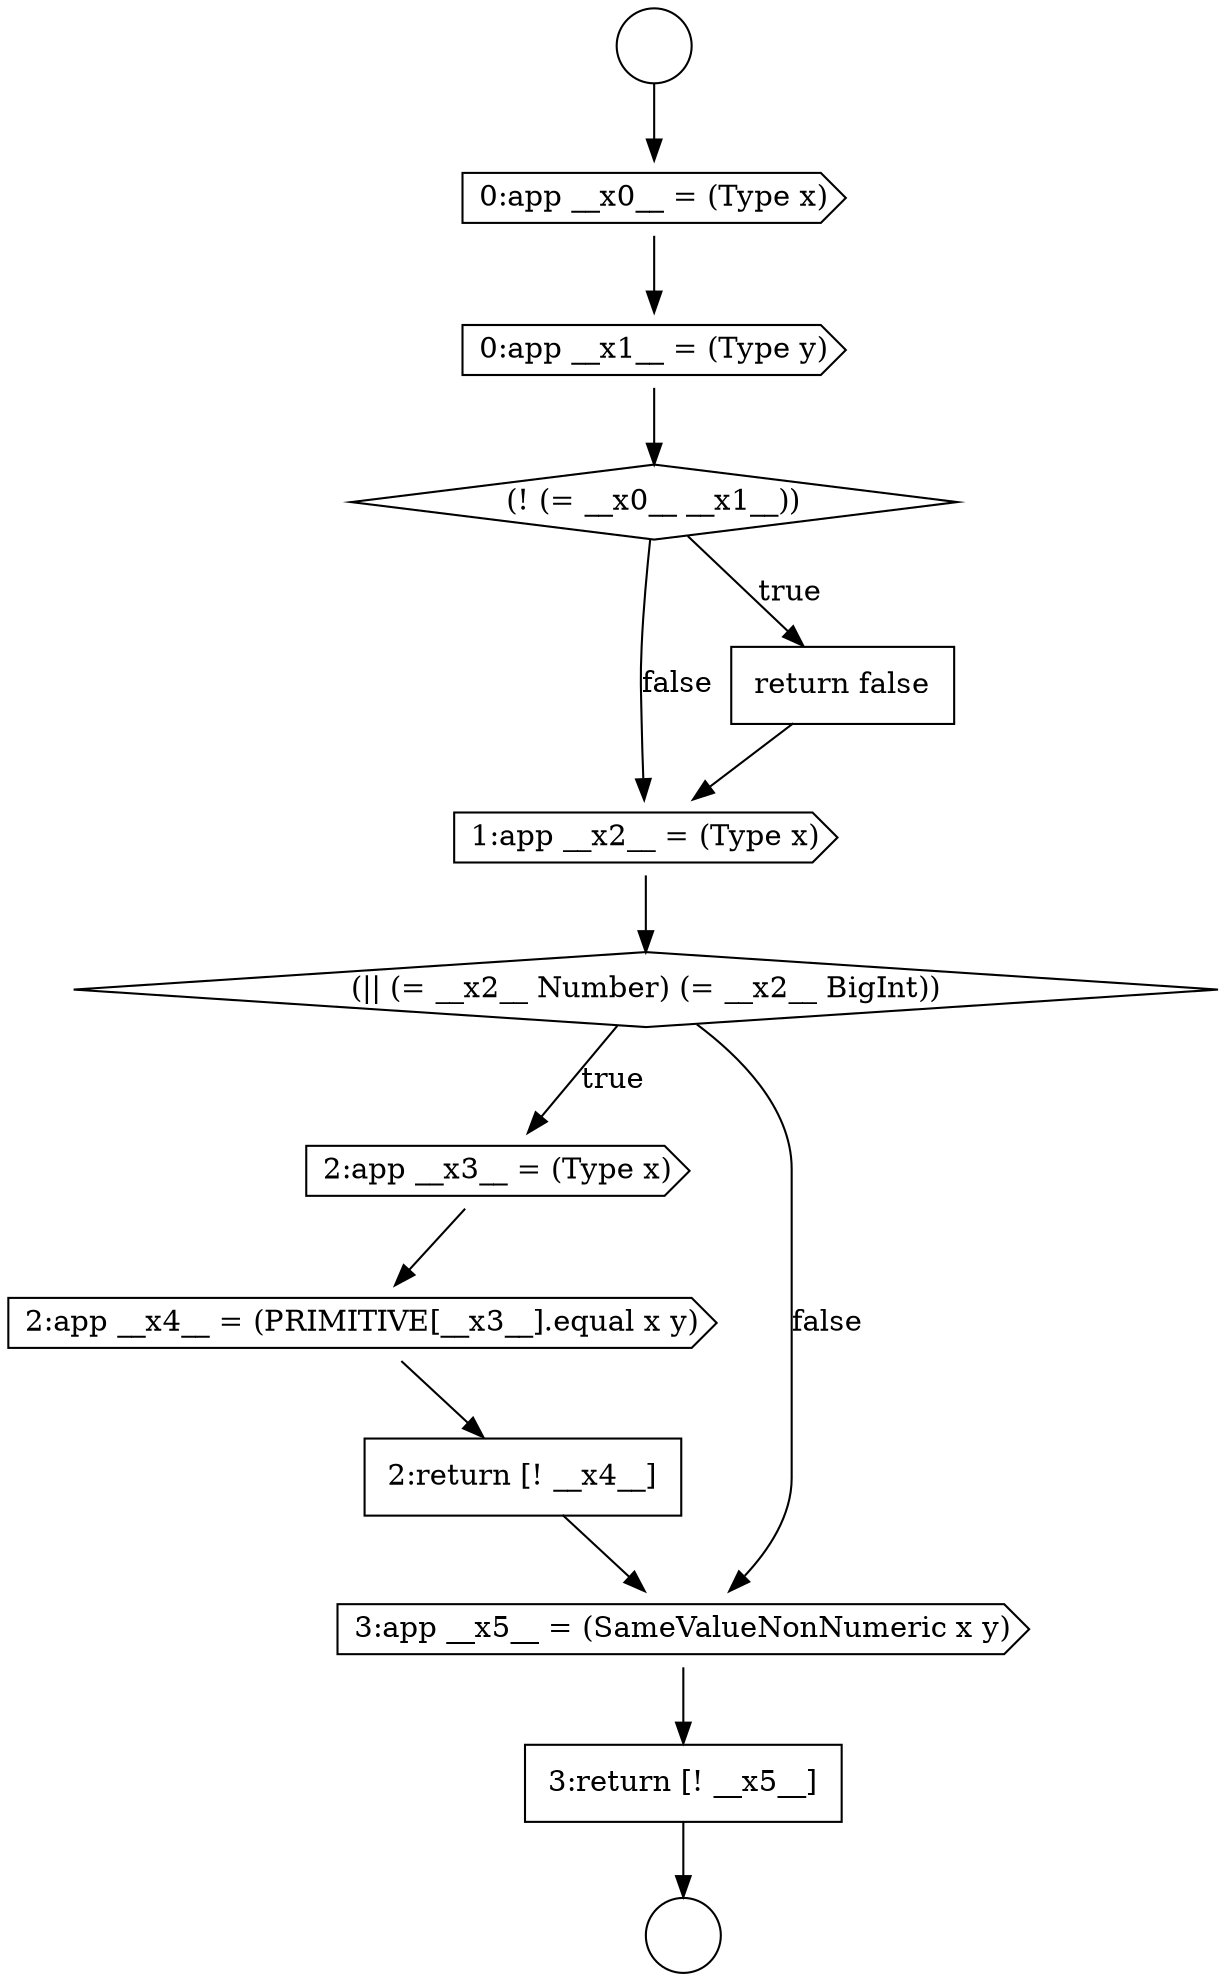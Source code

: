 digraph {
  node1036 [shape=diamond, label=<<font color="black">(! (= __x0__ __x1__))</font>> color="black" fillcolor="white" style=filled]
  node1041 [shape=cds, label=<<font color="black">2:app __x4__ = (PRIMITIVE[__x3__].equal x y)</font>> color="black" fillcolor="white" style=filled]
  node1040 [shape=cds, label=<<font color="black">2:app __x3__ = (Type x)</font>> color="black" fillcolor="white" style=filled]
  node1042 [shape=none, margin=0, label=<<font color="black">
    <table border="0" cellborder="1" cellspacing="0" cellpadding="10">
      <tr><td align="left">2:return [! __x4__]</td></tr>
    </table>
  </font>> color="black" fillcolor="white" style=filled]
  node1032 [shape=circle label=" " color="black" fillcolor="white" style=filled]
  node1039 [shape=diamond, label=<<font color="black">(|| (= __x2__ Number) (= __x2__ BigInt))</font>> color="black" fillcolor="white" style=filled]
  node1035 [shape=cds, label=<<font color="black">0:app __x1__ = (Type y)</font>> color="black" fillcolor="white" style=filled]
  node1043 [shape=cds, label=<<font color="black">3:app __x5__ = (SameValueNonNumeric x y)</font>> color="black" fillcolor="white" style=filled]
  node1044 [shape=none, margin=0, label=<<font color="black">
    <table border="0" cellborder="1" cellspacing="0" cellpadding="10">
      <tr><td align="left">3:return [! __x5__]</td></tr>
    </table>
  </font>> color="black" fillcolor="white" style=filled]
  node1034 [shape=cds, label=<<font color="black">0:app __x0__ = (Type x)</font>> color="black" fillcolor="white" style=filled]
  node1038 [shape=cds, label=<<font color="black">1:app __x2__ = (Type x)</font>> color="black" fillcolor="white" style=filled]
  node1033 [shape=circle label=" " color="black" fillcolor="white" style=filled]
  node1037 [shape=none, margin=0, label=<<font color="black">
    <table border="0" cellborder="1" cellspacing="0" cellpadding="10">
      <tr><td align="left">return false</td></tr>
    </table>
  </font>> color="black" fillcolor="white" style=filled]
  node1039 -> node1040 [label=<<font color="black">true</font>> color="black"]
  node1039 -> node1043 [label=<<font color="black">false</font>> color="black"]
  node1032 -> node1034 [ color="black"]
  node1044 -> node1033 [ color="black"]
  node1034 -> node1035 [ color="black"]
  node1041 -> node1042 [ color="black"]
  node1035 -> node1036 [ color="black"]
  node1036 -> node1037 [label=<<font color="black">true</font>> color="black"]
  node1036 -> node1038 [label=<<font color="black">false</font>> color="black"]
  node1042 -> node1043 [ color="black"]
  node1038 -> node1039 [ color="black"]
  node1040 -> node1041 [ color="black"]
  node1043 -> node1044 [ color="black"]
  node1037 -> node1038 [ color="black"]
}
